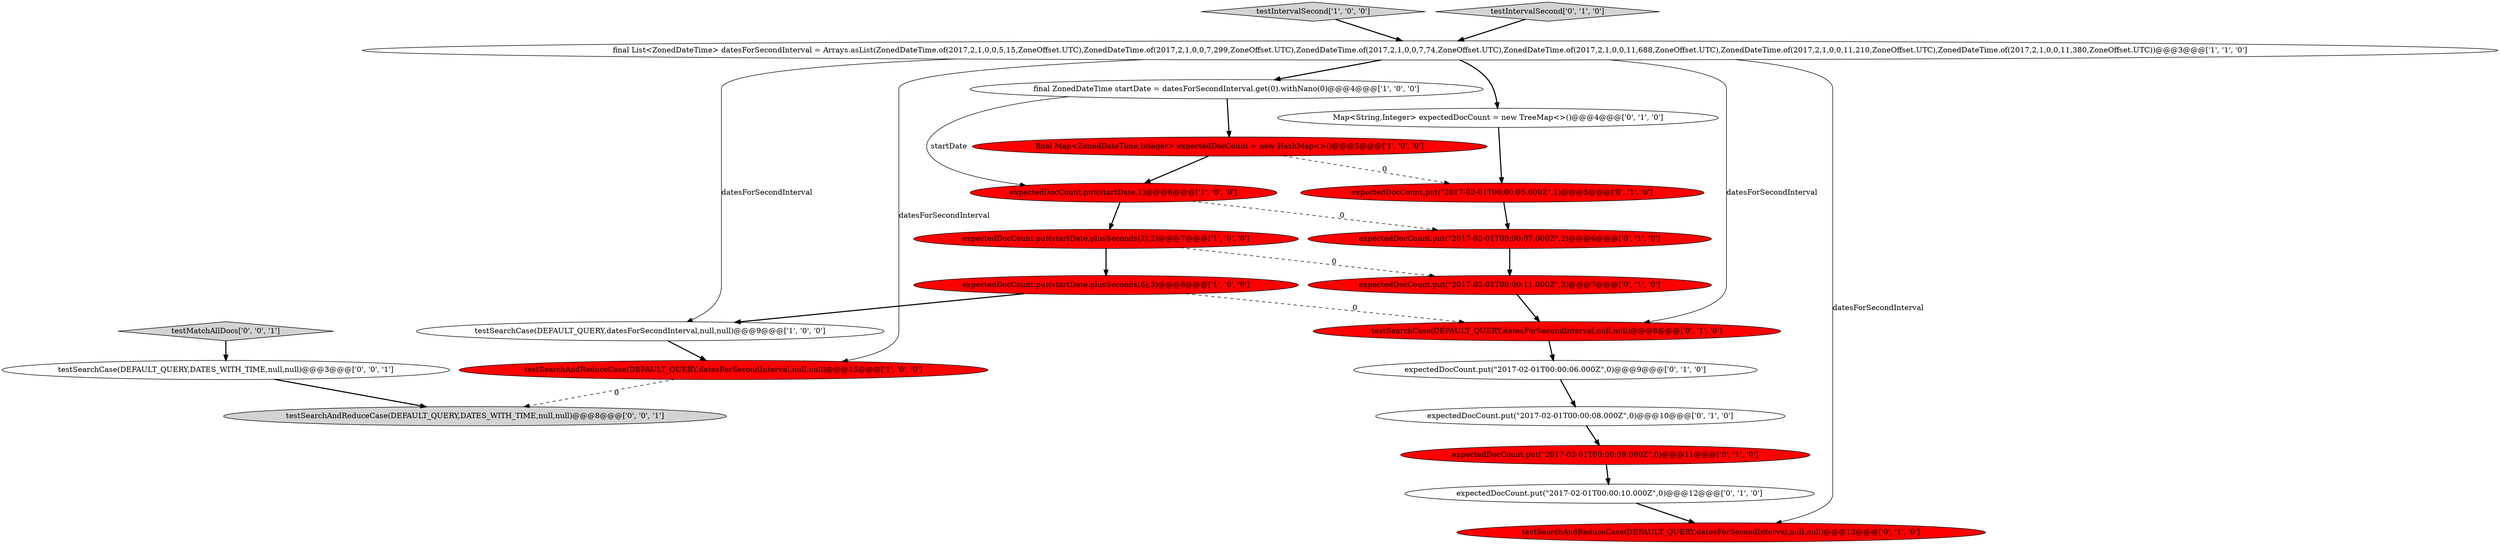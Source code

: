 digraph {
21 [style = filled, label = "testSearchCase(DEFAULT_QUERY,DATES_WITH_TIME,null,null)@@@3@@@['0', '0', '1']", fillcolor = white, shape = ellipse image = "AAA0AAABBB3BBB"];
9 [style = filled, label = "expectedDocCount.put(\"2017-02-01T00:00:05.000Z\",1)@@@5@@@['0', '1', '0']", fillcolor = red, shape = ellipse image = "AAA1AAABBB2BBB"];
14 [style = filled, label = "expectedDocCount.put(\"2017-02-01T00:00:08.000Z\",0)@@@10@@@['0', '1', '0']", fillcolor = white, shape = ellipse image = "AAA0AAABBB2BBB"];
6 [style = filled, label = "expectedDocCount.put(startDate.plusSeconds(2),2)@@@7@@@['1', '0', '0']", fillcolor = red, shape = ellipse image = "AAA1AAABBB1BBB"];
20 [style = filled, label = "testMatchAllDocs['0', '0', '1']", fillcolor = lightgray, shape = diamond image = "AAA0AAABBB3BBB"];
5 [style = filled, label = "final ZonedDateTime startDate = datesForSecondInterval.get(0).withNano(0)@@@4@@@['1', '0', '0']", fillcolor = white, shape = ellipse image = "AAA0AAABBB1BBB"];
11 [style = filled, label = "Map<String,Integer> expectedDocCount = new TreeMap<>()@@@4@@@['0', '1', '0']", fillcolor = white, shape = ellipse image = "AAA0AAABBB2BBB"];
19 [style = filled, label = "testSearchAndReduceCase(DEFAULT_QUERY,datesForSecondInterval,null,null)@@@13@@@['0', '1', '0']", fillcolor = red, shape = ellipse image = "AAA1AAABBB2BBB"];
10 [style = filled, label = "expectedDocCount.put(\"2017-02-01T00:00:10.000Z\",0)@@@12@@@['0', '1', '0']", fillcolor = white, shape = ellipse image = "AAA0AAABBB2BBB"];
17 [style = filled, label = "expectedDocCount.put(\"2017-02-01T00:00:09.000Z\",0)@@@11@@@['0', '1', '0']", fillcolor = red, shape = ellipse image = "AAA1AAABBB2BBB"];
13 [style = filled, label = "testSearchCase(DEFAULT_QUERY,datesForSecondInterval,null,null)@@@8@@@['0', '1', '0']", fillcolor = red, shape = ellipse image = "AAA1AAABBB2BBB"];
3 [style = filled, label = "final List<ZonedDateTime> datesForSecondInterval = Arrays.asList(ZonedDateTime.of(2017,2,1,0,0,5,15,ZoneOffset.UTC),ZonedDateTime.of(2017,2,1,0,0,7,299,ZoneOffset.UTC),ZonedDateTime.of(2017,2,1,0,0,7,74,ZoneOffset.UTC),ZonedDateTime.of(2017,2,1,0,0,11,688,ZoneOffset.UTC),ZonedDateTime.of(2017,2,1,0,0,11,210,ZoneOffset.UTC),ZonedDateTime.of(2017,2,1,0,0,11,380,ZoneOffset.UTC))@@@3@@@['1', '1', '0']", fillcolor = white, shape = ellipse image = "AAA0AAABBB1BBB"];
22 [style = filled, label = "testSearchAndReduceCase(DEFAULT_QUERY,DATES_WITH_TIME,null,null)@@@8@@@['0', '0', '1']", fillcolor = lightgray, shape = ellipse image = "AAA0AAABBB3BBB"];
18 [style = filled, label = "expectedDocCount.put(\"2017-02-01T00:00:11.000Z\",3)@@@7@@@['0', '1', '0']", fillcolor = red, shape = ellipse image = "AAA1AAABBB2BBB"];
8 [style = filled, label = "expectedDocCount.put(startDate.plusSeconds(6),3)@@@8@@@['1', '0', '0']", fillcolor = red, shape = ellipse image = "AAA1AAABBB1BBB"];
0 [style = filled, label = "testSearchAndReduceCase(DEFAULT_QUERY,datesForSecondInterval,null,null)@@@15@@@['1', '0', '0']", fillcolor = red, shape = ellipse image = "AAA1AAABBB1BBB"];
2 [style = filled, label = "expectedDocCount.put(startDate,1)@@@6@@@['1', '0', '0']", fillcolor = red, shape = ellipse image = "AAA1AAABBB1BBB"];
4 [style = filled, label = "final Map<ZonedDateTime,Integer> expectedDocCount = new HashMap<>()@@@5@@@['1', '0', '0']", fillcolor = red, shape = ellipse image = "AAA1AAABBB1BBB"];
1 [style = filled, label = "testIntervalSecond['1', '0', '0']", fillcolor = lightgray, shape = diamond image = "AAA0AAABBB1BBB"];
12 [style = filled, label = "expectedDocCount.put(\"2017-02-01T00:00:07.000Z\",2)@@@6@@@['0', '1', '0']", fillcolor = red, shape = ellipse image = "AAA1AAABBB2BBB"];
7 [style = filled, label = "testSearchCase(DEFAULT_QUERY,datesForSecondInterval,null,null)@@@9@@@['1', '0', '0']", fillcolor = white, shape = ellipse image = "AAA0AAABBB1BBB"];
16 [style = filled, label = "expectedDocCount.put(\"2017-02-01T00:00:06.000Z\",0)@@@9@@@['0', '1', '0']", fillcolor = white, shape = ellipse image = "AAA0AAABBB2BBB"];
15 [style = filled, label = "testIntervalSecond['0', '1', '0']", fillcolor = lightgray, shape = diamond image = "AAA0AAABBB2BBB"];
17->10 [style = bold, label=""];
2->6 [style = bold, label=""];
10->19 [style = bold, label=""];
1->3 [style = bold, label=""];
3->11 [style = bold, label=""];
14->17 [style = bold, label=""];
5->2 [style = solid, label="startDate"];
7->0 [style = bold, label=""];
4->2 [style = bold, label=""];
11->9 [style = bold, label=""];
15->3 [style = bold, label=""];
3->7 [style = solid, label="datesForSecondInterval"];
0->22 [style = dashed, label="0"];
13->16 [style = bold, label=""];
8->7 [style = bold, label=""];
8->13 [style = dashed, label="0"];
6->18 [style = dashed, label="0"];
20->21 [style = bold, label=""];
4->9 [style = dashed, label="0"];
2->12 [style = dashed, label="0"];
3->5 [style = bold, label=""];
3->13 [style = solid, label="datesForSecondInterval"];
21->22 [style = bold, label=""];
5->4 [style = bold, label=""];
6->8 [style = bold, label=""];
12->18 [style = bold, label=""];
3->0 [style = solid, label="datesForSecondInterval"];
18->13 [style = bold, label=""];
16->14 [style = bold, label=""];
3->19 [style = solid, label="datesForSecondInterval"];
9->12 [style = bold, label=""];
}
